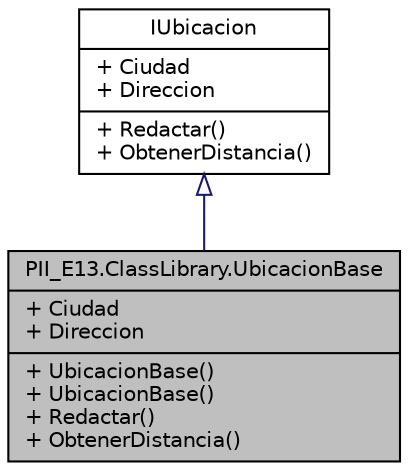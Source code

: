 digraph "PII_E13.ClassLibrary.UbicacionBase"
{
 // INTERACTIVE_SVG=YES
 // LATEX_PDF_SIZE
  edge [fontname="Helvetica",fontsize="10",labelfontname="Helvetica",labelfontsize="10"];
  node [fontname="Helvetica",fontsize="10",shape=record];
  Node1 [label="{PII_E13.ClassLibrary.UbicacionBase\n|+ Ciudad\l+ Direccion\l|+ UbicacionBase()\l+ UbicacionBase()\l+ Redactar()\l+ ObtenerDistancia()\l}",height=0.2,width=0.4,color="black", fillcolor="grey75", style="filled", fontcolor="black",tooltip="Representa a la implementación básica del tipo IUbicacion, incluyendo implementaciones para todas sus..."];
  Node2 -> Node1 [dir="back",color="midnightblue",fontsize="10",style="solid",arrowtail="onormal",fontname="Helvetica"];
  Node2 [label="{IUbicacion\n|+ Ciudad\l+ Direccion\l|+ Redactar()\l+ ObtenerDistancia()\l}",height=0.2,width=0.4,color="black", fillcolor="white", style="filled",URL="$interfacePII__E13_1_1ClassLibrary_1_1IUbicacion.html",tooltip="Representa a la información y operaciones básicas de una ubicación. Se aplica DIP al aplicar dependen..."];
}
